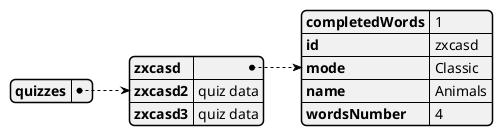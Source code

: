 @startjson
{
"quizzes": {
      "zxcasd": {
        "completedWords": 1,
        "id": "zxcasd",
        "mode": "Classic",
        "name": "Animals",
        "wordsNumber": 4
      },
      "zxcasd2":"quiz data",
      "zxcasd3":"quiz data"
    }
}
@endjson